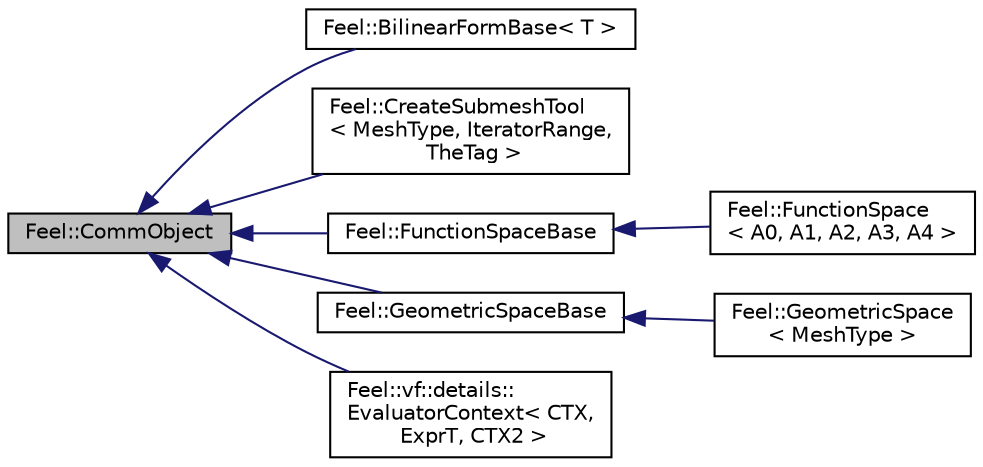 digraph "Feel::CommObject"
{
 // LATEX_PDF_SIZE
  edge [fontname="Helvetica",fontsize="10",labelfontname="Helvetica",labelfontsize="10"];
  node [fontname="Helvetica",fontsize="10",shape=record];
  rankdir="LR";
  Node1 [label="Feel::CommObject",height=0.2,width=0.4,color="black", fillcolor="grey75", style="filled", fontcolor="black",tooltip=" "];
  Node1 -> Node2 [dir="back",color="midnightblue",fontsize="10",style="solid",fontname="Helvetica"];
  Node2 [label="Feel::BilinearFormBase\< T \>",height=0.2,width=0.4,color="black", fillcolor="white", style="filled",URL="$classFeel_1_1BilinearFormBase.html",tooltip="Base class for Bilinear Forms handle algebraic representation and multithreading."];
  Node1 -> Node3 [dir="back",color="midnightblue",fontsize="10",style="solid",fontname="Helvetica"];
  Node3 [label="Feel::CreateSubmeshTool\l\< MeshType, IteratorRange,\l TheTag \>",height=0.2,width=0.4,color="black", fillcolor="white", style="filled",URL="$classFeel_1_1CreateSubmeshTool.html",tooltip=" "];
  Node1 -> Node4 [dir="back",color="midnightblue",fontsize="10",style="solid",fontname="Helvetica"];
  Node4 [label="Feel::FunctionSpaceBase",height=0.2,width=0.4,color="black", fillcolor="white", style="filled",URL="$classFeel_1_1FunctionSpaceBase.html",tooltip="base class for FunctionSpace"];
  Node4 -> Node5 [dir="back",color="midnightblue",fontsize="10",style="solid",fontname="Helvetica"];
  Node5 [label="Feel::FunctionSpace\l\< A0, A1, A2, A3, A4 \>",height=0.2,width=0.4,color="black", fillcolor="white", style="filled",URL="$classFeel_1_1FunctionSpace.html",tooltip=" "];
  Node1 -> Node6 [dir="back",color="midnightblue",fontsize="10",style="solid",fontname="Helvetica"];
  Node6 [label="Feel::GeometricSpaceBase",height=0.2,width=0.4,color="black", fillcolor="white", style="filled",URL="$structFeel_1_1GeometricSpaceBase.html",tooltip=" "];
  Node6 -> Node7 [dir="back",color="midnightblue",fontsize="10",style="solid",fontname="Helvetica"];
  Node7 [label="Feel::GeometricSpace\l\< MeshType \>",height=0.2,width=0.4,color="black", fillcolor="white", style="filled",URL="$classFeel_1_1GeometricSpace.html",tooltip=" "];
  Node1 -> Node8 [dir="back",color="midnightblue",fontsize="10",style="solid",fontname="Helvetica"];
  Node8 [label="Feel::vf::details::\lEvaluatorContext\< CTX,\l ExprT, CTX2 \>",height=0.2,width=0.4,color="black", fillcolor="white", style="filled",URL="$classFeel_1_1vf_1_1details_1_1EvaluatorContext.html",tooltip="work class to evaluate expressions at sets of points"];
}
